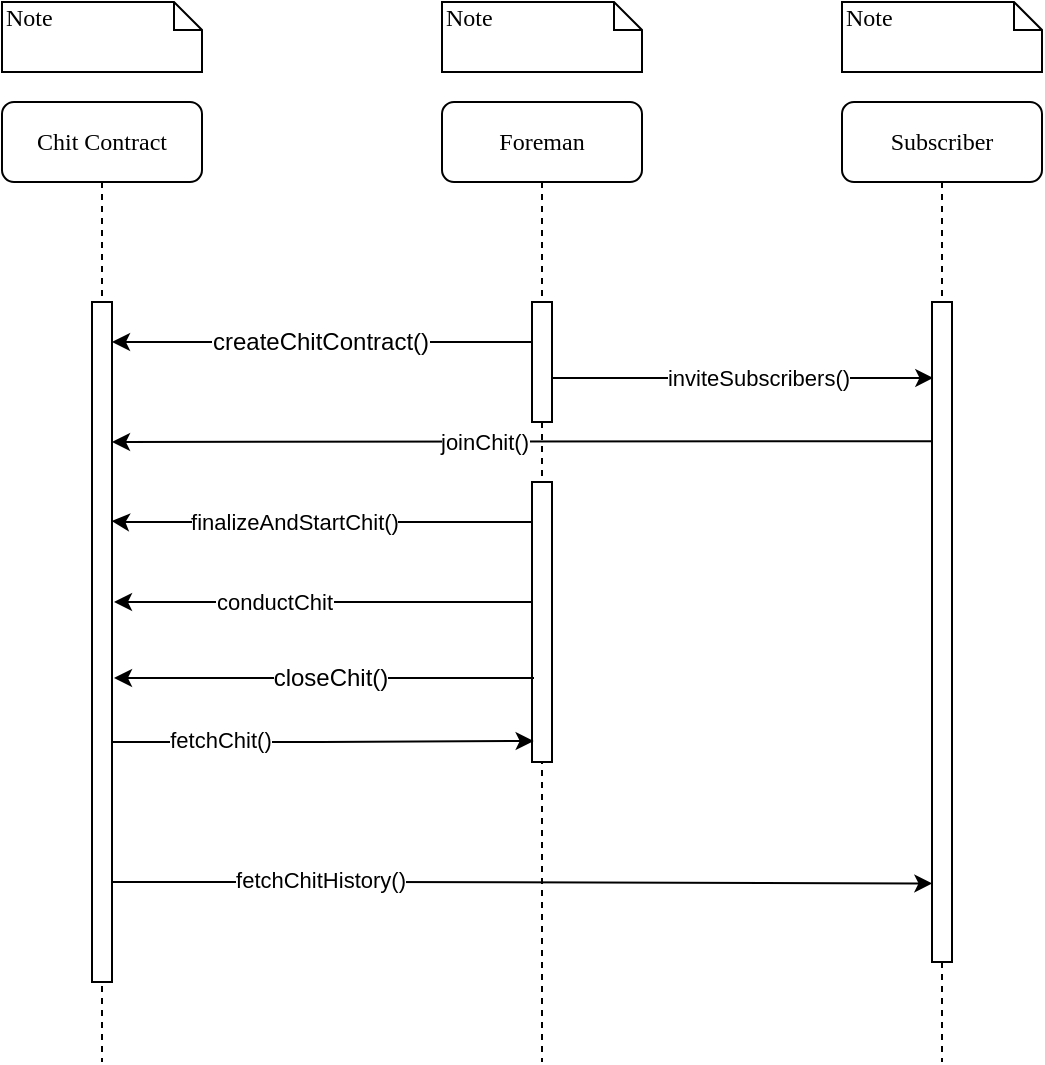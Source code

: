 <mxfile version="10.6.5" type="google"><diagram name="Page-1" id="13e1069c-82ec-6db2-03f1-153e76fe0fe0"><mxGraphModel dx="1362" dy="900" grid="1" gridSize="10" guides="1" tooltips="1" connect="1" arrows="1" fold="1" page="1" pageScale="1" pageWidth="1169" pageHeight="827" background="#ffffff" math="0" shadow="0"><root><mxCell id="0"/><mxCell id="1" parent="0"/><mxCell id="7baba1c4bc27f4b0-2" value="Foreman" style="shape=umlLifeline;perimeter=lifelinePerimeter;whiteSpace=wrap;html=1;container=1;collapsible=0;recursiveResize=0;outlineConnect=0;rounded=1;shadow=0;comic=0;labelBackgroundColor=none;strokeColor=#000000;strokeWidth=1;fillColor=#FFFFFF;fontFamily=Verdana;fontSize=12;fontColor=#000000;align=center;" parent="1" vertex="1"><mxGeometry x="320" y="80" width="100" height="480" as="geometry"/></mxCell><mxCell id="7baba1c4bc27f4b0-10" value="" style="html=1;points=[];perimeter=orthogonalPerimeter;rounded=0;shadow=0;comic=0;labelBackgroundColor=none;strokeColor=#000000;strokeWidth=1;fillColor=#FFFFFF;fontFamily=Verdana;fontSize=12;fontColor=#000000;align=center;" parent="7baba1c4bc27f4b0-2" vertex="1"><mxGeometry x="45" y="100" width="10" height="60" as="geometry"/></mxCell><mxCell id="h8cqjmu8DtxmFNWhhvMz-2" value="" style="html=1;points=[];perimeter=orthogonalPerimeter;rounded=0;shadow=0;comic=0;labelBackgroundColor=none;strokeColor=#000000;strokeWidth=1;fillColor=#FFFFFF;fontFamily=Verdana;fontSize=12;fontColor=#000000;align=center;" vertex="1" parent="7baba1c4bc27f4b0-2"><mxGeometry x="45" y="190" width="10" height="140" as="geometry"/></mxCell><mxCell id="7baba1c4bc27f4b0-3" value="Subscriber" style="shape=umlLifeline;perimeter=lifelinePerimeter;whiteSpace=wrap;html=1;container=1;collapsible=0;recursiveResize=0;outlineConnect=0;rounded=1;shadow=0;comic=0;labelBackgroundColor=none;strokeColor=#000000;strokeWidth=1;fillColor=#FFFFFF;fontFamily=Verdana;fontSize=12;fontColor=#000000;align=center;" parent="1" vertex="1"><mxGeometry x="520" y="80" width="100" height="480" as="geometry"/></mxCell><mxCell id="7baba1c4bc27f4b0-13" value="" style="html=1;points=[];perimeter=orthogonalPerimeter;rounded=0;shadow=0;comic=0;labelBackgroundColor=none;strokeColor=#000000;strokeWidth=1;fillColor=#FFFFFF;fontFamily=Verdana;fontSize=12;fontColor=#000000;align=center;" parent="7baba1c4bc27f4b0-3" vertex="1"><mxGeometry x="45" y="100" width="10" height="330" as="geometry"/></mxCell><mxCell id="7baba1c4bc27f4b0-8" value="Chit Contract" style="shape=umlLifeline;perimeter=lifelinePerimeter;whiteSpace=wrap;html=1;container=1;collapsible=0;recursiveResize=0;outlineConnect=0;rounded=1;shadow=0;comic=0;labelBackgroundColor=none;strokeColor=#000000;strokeWidth=1;fillColor=#FFFFFF;fontFamily=Verdana;fontSize=12;fontColor=#000000;align=center;" parent="1" vertex="1"><mxGeometry x="100" y="80" width="100" height="480" as="geometry"/></mxCell><mxCell id="7baba1c4bc27f4b0-9" value="" style="html=1;points=[];perimeter=orthogonalPerimeter;rounded=0;shadow=0;comic=0;labelBackgroundColor=none;strokeColor=#000000;strokeWidth=1;fillColor=#FFFFFF;fontFamily=Verdana;fontSize=12;fontColor=#000000;align=center;" parent="7baba1c4bc27f4b0-8" vertex="1"><mxGeometry x="45" y="100" width="10" height="340" as="geometry"/></mxCell><mxCell id="7baba1c4bc27f4b0-40" value="Note" style="shape=note;whiteSpace=wrap;html=1;size=14;verticalAlign=top;align=left;spacingTop=-6;rounded=0;shadow=0;comic=0;labelBackgroundColor=none;strokeColor=#000000;strokeWidth=1;fillColor=#FFFFFF;fontFamily=Verdana;fontSize=12;fontColor=#000000;" parent="1" vertex="1"><mxGeometry x="100" y="30" width="100" height="35" as="geometry"/></mxCell><mxCell id="7baba1c4bc27f4b0-41" value="Note" style="shape=note;whiteSpace=wrap;html=1;size=14;verticalAlign=top;align=left;spacingTop=-6;rounded=0;shadow=0;comic=0;labelBackgroundColor=none;strokeColor=#000000;strokeWidth=1;fillColor=#FFFFFF;fontFamily=Verdana;fontSize=12;fontColor=#000000;" parent="1" vertex="1"><mxGeometry x="320" y="30" width="100" height="35" as="geometry"/></mxCell><mxCell id="7baba1c4bc27f4b0-42" value="Note" style="shape=note;whiteSpace=wrap;html=1;size=14;verticalAlign=top;align=left;spacingTop=-6;rounded=0;shadow=0;comic=0;labelBackgroundColor=none;strokeColor=#000000;strokeWidth=1;fillColor=#FFFFFF;fontFamily=Verdana;fontSize=12;fontColor=#000000;" parent="1" vertex="1"><mxGeometry x="520" y="30" width="100" height="35" as="geometry"/></mxCell><mxCell id="cKjGAlTN0Mms9ChRwZlQ-3" style="edgeStyle=orthogonalEdgeStyle;rounded=0;orthogonalLoop=1;jettySize=auto;html=1;" parent="1" source="7baba1c4bc27f4b0-10" edge="1"><mxGeometry relative="1" as="geometry"><mxPoint x="155" y="200" as="targetPoint"/><Array as="points"><mxPoint x="155" y="200"/></Array></mxGeometry></mxCell><mxCell id="cKjGAlTN0Mms9ChRwZlQ-7" value="&lt;span&gt;createChitContract()&lt;/span&gt;" style="text;html=1;resizable=0;points=[];align=center;verticalAlign=middle;labelBackgroundColor=#ffffff;" parent="cKjGAlTN0Mms9ChRwZlQ-3" vertex="1" connectable="0"><mxGeometry x="0.01" relative="1" as="geometry"><mxPoint as="offset"/></mxGeometry></mxCell><mxCell id="hJbT021nKfNmNGgg2CpZ-3" value="joinChit()&lt;br&gt;" style="edgeStyle=orthogonalEdgeStyle;rounded=0;orthogonalLoop=1;jettySize=auto;html=1;exitX=0.019;exitY=0.211;exitDx=0;exitDy=0;exitPerimeter=0;" parent="1" edge="1" source="7baba1c4bc27f4b0-13"><mxGeometry x="0.091" relative="1" as="geometry"><mxPoint x="155" y="250" as="targetPoint"/><Array as="points"><mxPoint x="563" y="250"/><mxPoint x="155" y="250"/></Array><mxPoint x="563" y="250" as="sourcePoint"/><mxPoint as="offset"/></mxGeometry></mxCell><mxCell id="hJbT021nKfNmNGgg2CpZ-6" value="conductChit" style="edgeStyle=orthogonalEdgeStyle;rounded=0;orthogonalLoop=1;jettySize=auto;html=1;" parent="1" edge="1"><mxGeometry x="0.233" relative="1" as="geometry"><mxPoint x="156" y="330" as="targetPoint"/><Array as="points"><mxPoint x="156" y="330"/></Array><mxPoint x="365" y="330" as="sourcePoint"/><mxPoint as="offset"/></mxGeometry></mxCell><mxCell id="hJbT021nKfNmNGgg2CpZ-9" value="fetchChitHistory()" style="edgeStyle=orthogonalEdgeStyle;rounded=0;orthogonalLoop=1;jettySize=auto;html=1;entryX=0.019;entryY=0.881;entryDx=0;entryDy=0;entryPerimeter=0;" parent="1" edge="1" target="7baba1c4bc27f4b0-13"><mxGeometry x="-0.493" y="1" relative="1" as="geometry"><mxPoint x="550" y="471" as="targetPoint"/><mxPoint x="155" y="470" as="sourcePoint"/><Array as="points"><mxPoint x="290" y="470"/></Array><mxPoint as="offset"/></mxGeometry></mxCell><mxCell id="hJbT021nKfNmNGgg2CpZ-10" value="fetchChit()" style="edgeStyle=orthogonalEdgeStyle;rounded=0;orthogonalLoop=1;jettySize=auto;html=1;entryX=0.083;entryY=0.925;entryDx=0;entryDy=0;entryPerimeter=0;" parent="1" target="h8cqjmu8DtxmFNWhhvMz-2" edge="1"><mxGeometry x="-0.493" y="1" relative="1" as="geometry"><mxPoint x="350" y="400" as="targetPoint"/><mxPoint x="155" y="400" as="sourcePoint"/><Array as="points"><mxPoint x="260" y="400"/></Array><mxPoint as="offset"/></mxGeometry></mxCell><mxCell id="hJbT021nKfNmNGgg2CpZ-11" style="edgeStyle=orthogonalEdgeStyle;rounded=0;orthogonalLoop=1;jettySize=auto;html=1;" parent="1" edge="1"><mxGeometry relative="1" as="geometry"><Array as="points"><mxPoint x="280" y="368"/></Array><mxPoint x="366" y="368" as="sourcePoint"/><mxPoint x="156" y="368" as="targetPoint"/></mxGeometry></mxCell><mxCell id="h8cqjmu8DtxmFNWhhvMz-6" value="closeChit()" style="text;html=1;resizable=0;points=[];align=center;verticalAlign=middle;labelBackgroundColor=#ffffff;" vertex="1" connectable="0" parent="hJbT021nKfNmNGgg2CpZ-11"><mxGeometry x="-0.027" relative="1" as="geometry"><mxPoint as="offset"/></mxGeometry></mxCell><mxCell id="h8cqjmu8DtxmFNWhhvMz-1" value="inviteSubscribers()" style="edgeStyle=orthogonalEdgeStyle;rounded=0;orthogonalLoop=1;jettySize=auto;html=1;entryX=0.067;entryY=0.115;entryDx=0;entryDy=0;entryPerimeter=0;" edge="1" parent="1" target="7baba1c4bc27f4b0-13"><mxGeometry x="0.091" relative="1" as="geometry"><Array as="points"><mxPoint x="375" y="218"/></Array><mxPoint x="375" y="220" as="sourcePoint"/><mxPoint as="offset"/><mxPoint x="560" y="220" as="targetPoint"/></mxGeometry></mxCell><mxCell id="h8cqjmu8DtxmFNWhhvMz-5" value="finalizeAndStartChit()" style="edgeStyle=orthogonalEdgeStyle;rounded=0;orthogonalLoop=1;jettySize=auto;html=1;entryX=0.981;entryY=0.322;entryDx=0;entryDy=0;entryPerimeter=0;exitX=0;exitY=0.333;exitDx=0;exitDy=0;exitPerimeter=0;" edge="1" parent="1" source="h8cqjmu8DtxmFNWhhvMz-2" target="7baba1c4bc27f4b0-9"><mxGeometry x="0.233" relative="1" as="geometry"><mxPoint x="160" y="290" as="targetPoint"/><Array as="points"><mxPoint x="365" y="290"/><mxPoint x="161" y="290"/></Array><mxPoint x="360" y="290" as="sourcePoint"/><mxPoint as="offset"/></mxGeometry></mxCell></root></mxGraphModel></diagram></mxfile>